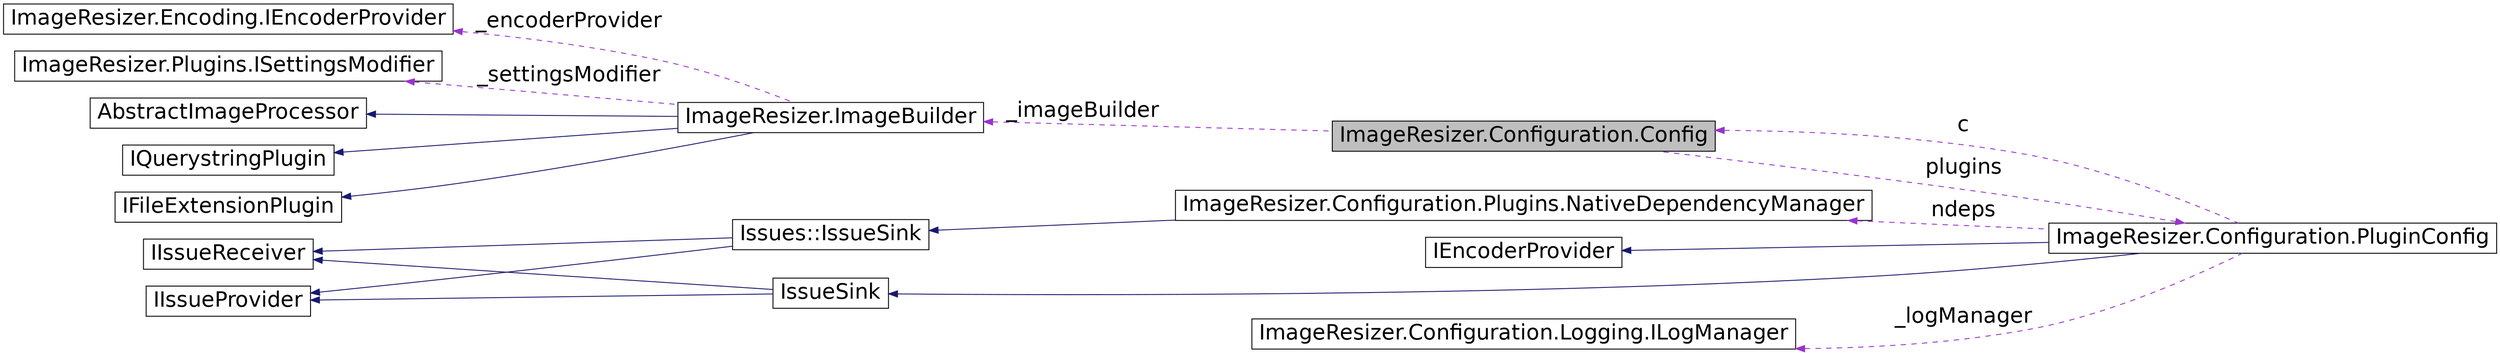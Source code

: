 digraph G
{
  edge [fontname="Helvetica",fontsize="24",labelfontname="Helvetica",labelfontsize="24"];
  node [fontname="Helvetica",fontsize="24",shape=record];
  rankdir="LR";
  Node1 [label="ImageResizer.Configuration.Config",height=0.2,width=0.4,color="black", fillcolor="grey75", style="filled" fontcolor="black"];
  Node2 -> Node1 [dir="back",color="darkorchid3",fontsize="24",style="dashed",label=" _imageBuilder" ,fontname="Helvetica"];
  Node2 [label="ImageResizer.ImageBuilder",height=0.2,width=0.4,color="black", fillcolor="white", style="filled",URL="$class_image_resizer_1_1_image_builder.html",tooltip="Provides methods for generating resized images, and for reading and writing them to disk..."];
  Node3 -> Node2 [dir="back",color="midnightblue",fontsize="24",style="solid",fontname="Helvetica"];
  Node3 [label="AbstractImageProcessor",height=0.2,width=0.4,color="black", fillcolor="white", style="filled",URL="$class_image_resizer_1_1_resizing_1_1_abstract_image_processor.html",tooltip="Not for external use. Inherit from BuilderExtension instead. Dual-purpose base class for both ImageBu..."];
  Node4 -> Node2 [dir="back",color="midnightblue",fontsize="24",style="solid",fontname="Helvetica"];
  Node4 [label="IQuerystringPlugin",height=0.2,width=0.4,color="black", fillcolor="white", style="filled",URL="$interface_image_resizer_1_1_plugins_1_1_i_querystring_plugin.html",tooltip="For plugins that access the query string (important!)"];
  Node5 -> Node2 [dir="back",color="midnightblue",fontsize="24",style="solid",fontname="Helvetica"];
  Node5 [label="IFileExtensionPlugin",height=0.2,width=0.4,color="black", fillcolor="white", style="filled",URL="$interface_image_resizer_1_1_plugins_1_1_i_file_extension_plugin.html",tooltip="For plugins that add support for new source file image extensions."];
  Node6 -> Node2 [dir="back",color="darkorchid3",fontsize="24",style="dashed",label=" _encoderProvider" ,fontname="Helvetica"];
  Node6 [label="ImageResizer.Encoding.IEncoderProvider",height=0.2,width=0.4,color="black", fillcolor="white", style="filled",URL="$interface_image_resizer_1_1_encoding_1_1_i_encoder_provider.html",tooltip="A provider (or selector) of IEncoder instances."];
  Node7 -> Node2 [dir="back",color="darkorchid3",fontsize="24",style="dashed",label=" _settingsModifier" ,fontname="Helvetica"];
  Node7 [label="ImageResizer.Plugins.ISettingsModifier",height=0.2,width=0.4,color="black", fillcolor="white", style="filled",URL="$interface_image_resizer_1_1_plugins_1_1_i_settings_modifier.html",tooltip="Provides a way to modify settings before they reach the managed API. Does not execute early enough to..."];
  Node8 -> Node1 [dir="back",color="darkorchid3",fontsize="24",style="dashed",label=" plugins" ,fontname="Helvetica"];
  Node8 [label="ImageResizer.Configuration.PluginConfig",height=0.2,width=0.4,color="black", fillcolor="white", style="filled",URL="$class_image_resizer_1_1_configuration_1_1_plugin_config.html",tooltip="Provides thread-safe access to plugin addition, removal, and querying methods."];
  Node9 -> Node8 [dir="back",color="midnightblue",fontsize="24",style="solid",fontname="Helvetica"];
  Node9 [label="IssueSink",height=0.2,width=0.4,color="black", fillcolor="white", style="filled",URL="$class_image_resizer_1_1_configuration_1_1_issues_1_1_issue_sink.html"];
  Node10 -> Node9 [dir="back",color="midnightblue",fontsize="24",style="solid",fontname="Helvetica"];
  Node10 [label="IIssueProvider",height=0.2,width=0.4,color="black", fillcolor="white", style="filled",URL="$interface_image_resizer_1_1_configuration_1_1_issues_1_1_i_issue_provider.html"];
  Node11 -> Node9 [dir="back",color="midnightblue",fontsize="24",style="solid",fontname="Helvetica"];
  Node11 [label="IIssueReceiver",height=0.2,width=0.4,color="black", fillcolor="white", style="filled",URL="$interface_image_resizer_1_1_configuration_1_1_issues_1_1_i_issue_receiver.html"];
  Node12 -> Node8 [dir="back",color="midnightblue",fontsize="24",style="solid",fontname="Helvetica"];
  Node12 [label="IEncoderProvider",height=0.2,width=0.4,color="black", fillcolor="white", style="filled",URL="$interface_image_resizer_1_1_encoding_1_1_i_encoder_provider.html",tooltip="A provider (or selector) of IEncoder instances."];
  Node1 -> Node8 [dir="back",color="darkorchid3",fontsize="24",style="dashed",label=" c" ,fontname="Helvetica"];
  Node13 -> Node8 [dir="back",color="darkorchid3",fontsize="24",style="dashed",label=" ndeps" ,fontname="Helvetica"];
  Node13 [label="ImageResizer.Configuration.Plugins.NativeDependencyManager",height=0.2,width=0.4,color="black", fillcolor="white", style="filled",URL="$class_image_resizer_1_1_configuration_1_1_plugins_1_1_native_dependency_manager.html",tooltip="Provides automatic download of native dependencies (which VS doesn&#39;t see). Gets the correct bitness a..."];
  Node14 -> Node13 [dir="back",color="midnightblue",fontsize="24",style="solid",fontname="Helvetica"];
  Node14 [label="Issues::IssueSink",height=0.2,width=0.4,color="black", fillcolor="white", style="filled",URL="$class_image_resizer_1_1_configuration_1_1_issues_1_1_issue_sink.html"];
  Node10 -> Node14 [dir="back",color="midnightblue",fontsize="24",style="solid",fontname="Helvetica"];
  Node11 -> Node14 [dir="back",color="midnightblue",fontsize="24",style="solid",fontname="Helvetica"];
  Node15 -> Node8 [dir="back",color="darkorchid3",fontsize="24",style="dashed",label=" _logManager" ,fontname="Helvetica"];
  Node15 [label="ImageResizer.Configuration.Logging.ILogManager",height=0.2,width=0.4,color="black", fillcolor="white", style="filled",URL="$interface_image_resizer_1_1_configuration_1_1_logging_1_1_i_log_manager.html"];
}
